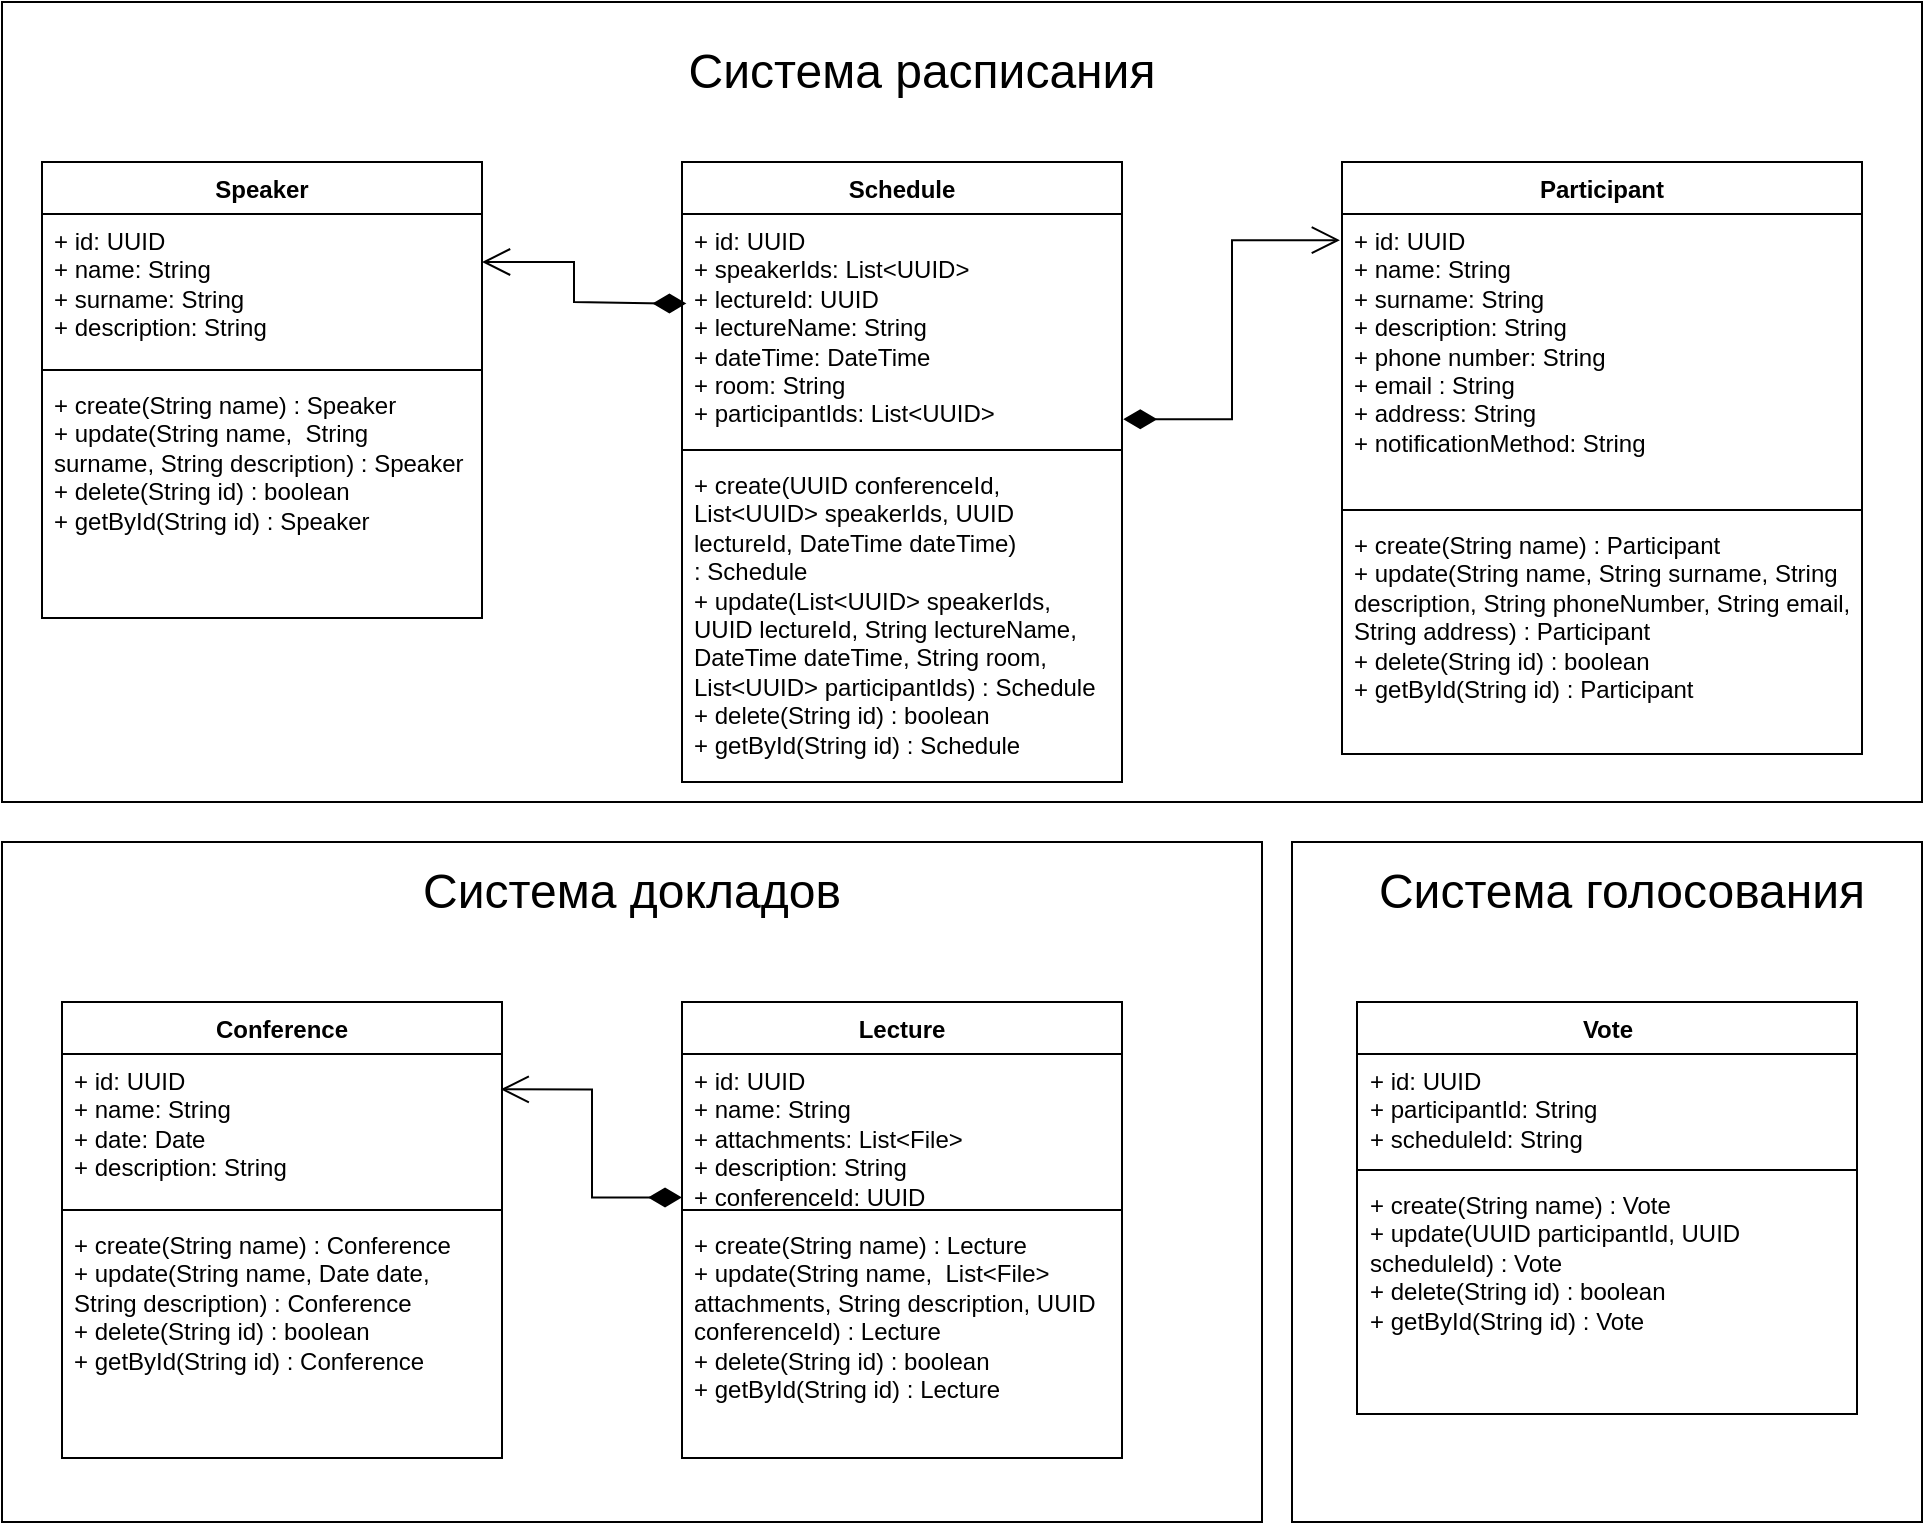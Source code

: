 <mxfile version="24.0.2" type="device">
  <diagram name="Страница — 1" id="fnOiPrnEoTEtQ-_MaOaU">
    <mxGraphModel dx="1719" dy="893" grid="1" gridSize="10" guides="1" tooltips="1" connect="1" arrows="1" fold="1" page="1" pageScale="1" pageWidth="827" pageHeight="1169" math="0" shadow="0">
      <root>
        <mxCell id="0" />
        <mxCell id="1" parent="0" />
        <mxCell id="0mB2jGfSR8IdtGSJnhFy-39" value="" style="html=1;whiteSpace=wrap;" vertex="1" parent="1">
          <mxGeometry x="1295" y="470" width="315" height="340" as="geometry" />
        </mxCell>
        <mxCell id="0mB2jGfSR8IdtGSJnhFy-33" value="" style="html=1;whiteSpace=wrap;" vertex="1" parent="1">
          <mxGeometry x="650" y="50" width="960" height="400" as="geometry" />
        </mxCell>
        <mxCell id="0mB2jGfSR8IdtGSJnhFy-23" value="" style="html=1;whiteSpace=wrap;" vertex="1" parent="1">
          <mxGeometry x="650" y="470" width="630" height="340" as="geometry" />
        </mxCell>
        <mxCell id="0mB2jGfSR8IdtGSJnhFy-3" value="Conference" style="swimlane;fontStyle=1;align=center;verticalAlign=top;childLayout=stackLayout;horizontal=1;startSize=26;horizontalStack=0;resizeParent=1;resizeParentMax=0;resizeLast=0;collapsible=1;marginBottom=0;whiteSpace=wrap;html=1;" vertex="1" parent="1">
          <mxGeometry x="680" y="550" width="220" height="228" as="geometry" />
        </mxCell>
        <mxCell id="0mB2jGfSR8IdtGSJnhFy-4" value="+ id: UUID&lt;br&gt;+ name: String&lt;br&gt;+ date: Date&lt;br&gt;+ description: String" style="text;strokeColor=none;fillColor=none;align=left;verticalAlign=top;spacingLeft=4;spacingRight=4;overflow=hidden;rotatable=0;points=[[0,0.5],[1,0.5]];portConstraint=eastwest;whiteSpace=wrap;html=1;" vertex="1" parent="0mB2jGfSR8IdtGSJnhFy-3">
          <mxGeometry y="26" width="220" height="74" as="geometry" />
        </mxCell>
        <mxCell id="0mB2jGfSR8IdtGSJnhFy-5" value="" style="line;strokeWidth=1;fillColor=none;align=left;verticalAlign=middle;spacingTop=-1;spacingLeft=3;spacingRight=3;rotatable=0;labelPosition=right;points=[];portConstraint=eastwest;strokeColor=inherit;" vertex="1" parent="0mB2jGfSR8IdtGSJnhFy-3">
          <mxGeometry y="100" width="220" height="8" as="geometry" />
        </mxCell>
        <mxCell id="0mB2jGfSR8IdtGSJnhFy-6" value="+ create(String name) : Conference&lt;br&gt;+ update(String name, Date date, String description) : Conference&lt;div&gt;+ delete(String id) : boolean&lt;/div&gt;&lt;div&gt;+ getById(String id) : Conference&lt;/div&gt;" style="text;strokeColor=none;fillColor=none;align=left;verticalAlign=top;spacingLeft=4;spacingRight=4;overflow=hidden;rotatable=0;points=[[0,0.5],[1,0.5]];portConstraint=eastwest;whiteSpace=wrap;html=1;" vertex="1" parent="0mB2jGfSR8IdtGSJnhFy-3">
          <mxGeometry y="108" width="220" height="120" as="geometry" />
        </mxCell>
        <mxCell id="0mB2jGfSR8IdtGSJnhFy-7" value="Lecture" style="swimlane;fontStyle=1;align=center;verticalAlign=top;childLayout=stackLayout;horizontal=1;startSize=26;horizontalStack=0;resizeParent=1;resizeParentMax=0;resizeLast=0;collapsible=1;marginBottom=0;whiteSpace=wrap;html=1;" vertex="1" parent="1">
          <mxGeometry x="990" y="550" width="220" height="228" as="geometry" />
        </mxCell>
        <mxCell id="0mB2jGfSR8IdtGSJnhFy-8" value="+ id: UUID&lt;br&gt;+ name: String&lt;br&gt;+ attachments: List&amp;lt;File&amp;gt;&lt;br&gt;+ description: String&lt;div&gt;+ conferenceId: UUID&lt;/div&gt;" style="text;strokeColor=none;fillColor=none;align=left;verticalAlign=top;spacingLeft=4;spacingRight=4;overflow=hidden;rotatable=0;points=[[0,0.5],[1,0.5]];portConstraint=eastwest;whiteSpace=wrap;html=1;" vertex="1" parent="0mB2jGfSR8IdtGSJnhFy-7">
          <mxGeometry y="26" width="220" height="74" as="geometry" />
        </mxCell>
        <mxCell id="0mB2jGfSR8IdtGSJnhFy-9" value="" style="line;strokeWidth=1;fillColor=none;align=left;verticalAlign=middle;spacingTop=-1;spacingLeft=3;spacingRight=3;rotatable=0;labelPosition=right;points=[];portConstraint=eastwest;strokeColor=inherit;" vertex="1" parent="0mB2jGfSR8IdtGSJnhFy-7">
          <mxGeometry y="100" width="220" height="8" as="geometry" />
        </mxCell>
        <mxCell id="0mB2jGfSR8IdtGSJnhFy-10" value="+ create(String name) :&amp;nbsp;&lt;span style=&quot;text-align: center;&quot;&gt;Lecture&lt;/span&gt;&lt;br&gt;+ update(String name,&amp;nbsp; List&amp;lt;File&amp;gt; attachments, String description, UUID conferenceId) :&amp;nbsp;&lt;span style=&quot;text-align: center;&quot;&gt;Lecture&lt;/span&gt;&lt;div&gt;+ delete(String id) : boolean&lt;/div&gt;&lt;div&gt;+ getById(String id) :&amp;nbsp;&lt;span style=&quot;text-align: center; background-color: initial;&quot;&gt;Lecture&lt;/span&gt;&lt;/div&gt;" style="text;strokeColor=none;fillColor=none;align=left;verticalAlign=top;spacingLeft=4;spacingRight=4;overflow=hidden;rotatable=0;points=[[0,0.5],[1,0.5]];portConstraint=eastwest;whiteSpace=wrap;html=1;" vertex="1" parent="0mB2jGfSR8IdtGSJnhFy-7">
          <mxGeometry y="108" width="220" height="120" as="geometry" />
        </mxCell>
        <mxCell id="0mB2jGfSR8IdtGSJnhFy-11" value="Speaker" style="swimlane;fontStyle=1;align=center;verticalAlign=top;childLayout=stackLayout;horizontal=1;startSize=26;horizontalStack=0;resizeParent=1;resizeParentMax=0;resizeLast=0;collapsible=1;marginBottom=0;whiteSpace=wrap;html=1;" vertex="1" parent="1">
          <mxGeometry x="670" y="130" width="220" height="228" as="geometry" />
        </mxCell>
        <mxCell id="0mB2jGfSR8IdtGSJnhFy-12" value="+ id: UUID&lt;br&gt;+ name: String&lt;div&gt;+ surname: String&lt;br&gt;+ description: String&lt;/div&gt;" style="text;strokeColor=none;fillColor=none;align=left;verticalAlign=top;spacingLeft=4;spacingRight=4;overflow=hidden;rotatable=0;points=[[0,0.5],[1,0.5]];portConstraint=eastwest;whiteSpace=wrap;html=1;" vertex="1" parent="0mB2jGfSR8IdtGSJnhFy-11">
          <mxGeometry y="26" width="220" height="74" as="geometry" />
        </mxCell>
        <mxCell id="0mB2jGfSR8IdtGSJnhFy-13" value="" style="line;strokeWidth=1;fillColor=none;align=left;verticalAlign=middle;spacingTop=-1;spacingLeft=3;spacingRight=3;rotatable=0;labelPosition=right;points=[];portConstraint=eastwest;strokeColor=inherit;" vertex="1" parent="0mB2jGfSR8IdtGSJnhFy-11">
          <mxGeometry y="100" width="220" height="8" as="geometry" />
        </mxCell>
        <mxCell id="0mB2jGfSR8IdtGSJnhFy-14" value="+ create(String name) :&amp;nbsp;&lt;span style=&quot;text-align: center;&quot;&gt;Speaker&lt;/span&gt;&lt;br&gt;+ update(String name,&amp;nbsp; String surname, String description) :&amp;nbsp;&lt;span style=&quot;text-align: center;&quot;&gt;Speaker&lt;/span&gt;&lt;div&gt;+ delete(String id) : boolean&lt;/div&gt;&lt;div&gt;+ getById(String id) :&amp;nbsp;&lt;span style=&quot;text-align: center; background-color: initial;&quot;&gt;Speaker&lt;/span&gt;&lt;/div&gt;" style="text;strokeColor=none;fillColor=none;align=left;verticalAlign=top;spacingLeft=4;spacingRight=4;overflow=hidden;rotatable=0;points=[[0,0.5],[1,0.5]];portConstraint=eastwest;whiteSpace=wrap;html=1;" vertex="1" parent="0mB2jGfSR8IdtGSJnhFy-11">
          <mxGeometry y="108" width="220" height="120" as="geometry" />
        </mxCell>
        <mxCell id="0mB2jGfSR8IdtGSJnhFy-15" value="Schedule" style="swimlane;fontStyle=1;align=center;verticalAlign=top;childLayout=stackLayout;horizontal=1;startSize=26;horizontalStack=0;resizeParent=1;resizeParentMax=0;resizeLast=0;collapsible=1;marginBottom=0;whiteSpace=wrap;html=1;" vertex="1" parent="1">
          <mxGeometry x="990" y="130" width="220" height="310" as="geometry" />
        </mxCell>
        <mxCell id="0mB2jGfSR8IdtGSJnhFy-16" value="+ id: UUID&lt;br&gt;+ speakerIds: List&amp;lt;UUID&amp;gt;&lt;br&gt;+ lectureId: UUID&lt;div&gt;+ lectureName: String&lt;br&gt;&lt;div&gt;+ dateTime: DateTime&lt;br&gt;+ room: String&lt;/div&gt;&lt;/div&gt;&lt;div&gt;+ participantIds:&amp;nbsp;&lt;span style=&quot;background-color: initial;&quot;&gt;List&amp;lt;UUID&amp;gt;&lt;/span&gt;&lt;span style=&quot;background-color: initial;&quot;&gt;&amp;nbsp;&lt;/span&gt;&lt;/div&gt;" style="text;strokeColor=none;fillColor=none;align=left;verticalAlign=top;spacingLeft=4;spacingRight=4;overflow=hidden;rotatable=0;points=[[0,0.5],[1,0.5]];portConstraint=eastwest;whiteSpace=wrap;html=1;" vertex="1" parent="0mB2jGfSR8IdtGSJnhFy-15">
          <mxGeometry y="26" width="220" height="114" as="geometry" />
        </mxCell>
        <mxCell id="0mB2jGfSR8IdtGSJnhFy-17" value="" style="line;strokeWidth=1;fillColor=none;align=left;verticalAlign=middle;spacingTop=-1;spacingLeft=3;spacingRight=3;rotatable=0;labelPosition=right;points=[];portConstraint=eastwest;strokeColor=inherit;" vertex="1" parent="0mB2jGfSR8IdtGSJnhFy-15">
          <mxGeometry y="140" width="220" height="8" as="geometry" />
        </mxCell>
        <mxCell id="0mB2jGfSR8IdtGSJnhFy-18" value="+ create(UUID conferenceId, List&amp;lt;UUID&amp;gt; speakerIds, UUID lectureId, DateTime dateTime) :&amp;nbsp;&lt;span style=&quot;text-align: center;&quot;&gt;Schedule&lt;/span&gt;&lt;br&gt;+ update(List&amp;lt;UUID&amp;gt; speakerIds, UUID lectureId, String lectureName, DateTime dateTime, String room, List&amp;lt;UUID&amp;gt; participantIds) :&amp;nbsp;&lt;span style=&quot;text-align: center;&quot;&gt;Schedule&lt;/span&gt;&lt;div&gt;+ delete(String id) : boolean&lt;/div&gt;&lt;div&gt;+ getById(String id) :&amp;nbsp;&lt;span style=&quot;text-align: center; background-color: initial;&quot;&gt;Schedule&lt;/span&gt;&lt;/div&gt;" style="text;strokeColor=none;fillColor=none;align=left;verticalAlign=top;spacingLeft=4;spacingRight=4;overflow=hidden;rotatable=0;points=[[0,0.5],[1,0.5]];portConstraint=eastwest;whiteSpace=wrap;html=1;" vertex="1" parent="0mB2jGfSR8IdtGSJnhFy-15">
          <mxGeometry y="148" width="220" height="162" as="geometry" />
        </mxCell>
        <mxCell id="0mB2jGfSR8IdtGSJnhFy-24" value="&lt;span style=&quot;font-size: 24px;&quot;&gt;Система докладов&lt;/span&gt;" style="text;html=1;align=center;verticalAlign=middle;whiteSpace=wrap;rounded=0;" vertex="1" parent="1">
          <mxGeometry x="815" y="480" width="300" height="30" as="geometry" />
        </mxCell>
        <mxCell id="0mB2jGfSR8IdtGSJnhFy-25" value="Participant" style="swimlane;fontStyle=1;align=center;verticalAlign=top;childLayout=stackLayout;horizontal=1;startSize=26;horizontalStack=0;resizeParent=1;resizeParentMax=0;resizeLast=0;collapsible=1;marginBottom=0;whiteSpace=wrap;html=1;" vertex="1" parent="1">
          <mxGeometry x="1320" y="130" width="260" height="296" as="geometry" />
        </mxCell>
        <mxCell id="0mB2jGfSR8IdtGSJnhFy-26" value="+ id: UUID&lt;br&gt;+ name: String&lt;br&gt;+ surname: String&lt;br&gt;+ description: String&lt;br&gt;+ phone number: String&lt;br&gt;+ email : String&lt;br&gt;+ address: String&lt;div&gt;+&amp;nbsp;&lt;span style=&quot;background-color: initial;&quot;&gt;notificationMethod: String&lt;/span&gt;&lt;/div&gt;" style="text;strokeColor=none;fillColor=none;align=left;verticalAlign=top;spacingLeft=4;spacingRight=4;overflow=hidden;rotatable=0;points=[[0,0.5],[1,0.5]];portConstraint=eastwest;whiteSpace=wrap;html=1;" vertex="1" parent="0mB2jGfSR8IdtGSJnhFy-25">
          <mxGeometry y="26" width="260" height="144" as="geometry" />
        </mxCell>
        <mxCell id="0mB2jGfSR8IdtGSJnhFy-27" value="" style="line;strokeWidth=1;fillColor=none;align=left;verticalAlign=middle;spacingTop=-1;spacingLeft=3;spacingRight=3;rotatable=0;labelPosition=right;points=[];portConstraint=eastwest;strokeColor=inherit;" vertex="1" parent="0mB2jGfSR8IdtGSJnhFy-25">
          <mxGeometry y="170" width="260" height="8" as="geometry" />
        </mxCell>
        <mxCell id="0mB2jGfSR8IdtGSJnhFy-28" value="+ create(String name) :&amp;nbsp;&lt;span style=&quot;text-align: center;&quot;&gt;Participant&lt;/span&gt;&lt;br&gt;+ update(String name, String surname, String description, String phoneNumber, String email, String address) :&amp;nbsp;&lt;span style=&quot;text-align: center;&quot;&gt;Participant&lt;/span&gt;&lt;div&gt;+ delete(String id) : boolean&lt;/div&gt;&lt;div&gt;+ getById(String id) :&amp;nbsp;&lt;span style=&quot;text-align: center; background-color: initial;&quot;&gt;Participant&lt;/span&gt;&lt;/div&gt;" style="text;strokeColor=none;fillColor=none;align=left;verticalAlign=top;spacingLeft=4;spacingRight=4;overflow=hidden;rotatable=0;points=[[0,0.5],[1,0.5]];portConstraint=eastwest;whiteSpace=wrap;html=1;" vertex="1" parent="0mB2jGfSR8IdtGSJnhFy-25">
          <mxGeometry y="178" width="260" height="118" as="geometry" />
        </mxCell>
        <mxCell id="0mB2jGfSR8IdtGSJnhFy-34" value="&lt;span style=&quot;font-size: 24px;&quot;&gt;Система расписания&lt;/span&gt;" style="text;html=1;align=center;verticalAlign=middle;whiteSpace=wrap;rounded=0;" vertex="1" parent="1">
          <mxGeometry x="960" y="70" width="300" height="30" as="geometry" />
        </mxCell>
        <mxCell id="0mB2jGfSR8IdtGSJnhFy-35" value="Vote" style="swimlane;fontStyle=1;align=center;verticalAlign=top;childLayout=stackLayout;horizontal=1;startSize=26;horizontalStack=0;resizeParent=1;resizeParentMax=0;resizeLast=0;collapsible=1;marginBottom=0;whiteSpace=wrap;html=1;" vertex="1" parent="1">
          <mxGeometry x="1327.5" y="550" width="250" height="206" as="geometry" />
        </mxCell>
        <mxCell id="0mB2jGfSR8IdtGSJnhFy-36" value="+ id: UUID&lt;br&gt;+ participantId: String&lt;br&gt;+ scheduleId: String" style="text;strokeColor=none;fillColor=none;align=left;verticalAlign=top;spacingLeft=4;spacingRight=4;overflow=hidden;rotatable=0;points=[[0,0.5],[1,0.5]];portConstraint=eastwest;whiteSpace=wrap;html=1;" vertex="1" parent="0mB2jGfSR8IdtGSJnhFy-35">
          <mxGeometry y="26" width="250" height="54" as="geometry" />
        </mxCell>
        <mxCell id="0mB2jGfSR8IdtGSJnhFy-37" value="" style="line;strokeWidth=1;fillColor=none;align=left;verticalAlign=middle;spacingTop=-1;spacingLeft=3;spacingRight=3;rotatable=0;labelPosition=right;points=[];portConstraint=eastwest;strokeColor=inherit;" vertex="1" parent="0mB2jGfSR8IdtGSJnhFy-35">
          <mxGeometry y="80" width="250" height="8" as="geometry" />
        </mxCell>
        <mxCell id="0mB2jGfSR8IdtGSJnhFy-38" value="+ create(String name) :&amp;nbsp;&lt;span style=&quot;text-align: center;&quot;&gt;Vote&lt;/span&gt;&lt;br&gt;+ update(UUID participantId, UUID scheduleId) :&amp;nbsp;&lt;span style=&quot;text-align: center;&quot;&gt;Vote&lt;/span&gt;&lt;div&gt;+ delete(String id) : boolean&lt;/div&gt;&lt;div&gt;+ getById(String id) :&amp;nbsp;&lt;span style=&quot;text-align: center; background-color: initial;&quot;&gt;Vote&lt;/span&gt;&lt;/div&gt;" style="text;strokeColor=none;fillColor=none;align=left;verticalAlign=top;spacingLeft=4;spacingRight=4;overflow=hidden;rotatable=0;points=[[0,0.5],[1,0.5]];portConstraint=eastwest;whiteSpace=wrap;html=1;" vertex="1" parent="0mB2jGfSR8IdtGSJnhFy-35">
          <mxGeometry y="88" width="250" height="118" as="geometry" />
        </mxCell>
        <mxCell id="0mB2jGfSR8IdtGSJnhFy-40" value="&lt;span style=&quot;font-size: 24px;&quot;&gt;Система голосования&lt;/span&gt;" style="text;html=1;align=center;verticalAlign=middle;whiteSpace=wrap;rounded=0;" vertex="1" parent="1">
          <mxGeometry x="1310" y="480" width="300" height="30" as="geometry" />
        </mxCell>
        <mxCell id="0mB2jGfSR8IdtGSJnhFy-47" value="" style="endArrow=open;html=1;endSize=12;startArrow=diamondThin;startSize=14;startFill=1;edgeStyle=orthogonalEdgeStyle;align=left;verticalAlign=bottom;rounded=0;exitX=0;exitY=0.969;exitDx=0;exitDy=0;exitPerimeter=0;entryX=0.997;entryY=0.239;entryDx=0;entryDy=0;entryPerimeter=0;" edge="1" parent="1" source="0mB2jGfSR8IdtGSJnhFy-8" target="0mB2jGfSR8IdtGSJnhFy-4">
          <mxGeometry x="-0.558" y="12" relative="1" as="geometry">
            <mxPoint x="1410" y="750" as="sourcePoint" />
            <mxPoint x="1570" y="750" as="targetPoint" />
            <Array as="points">
              <mxPoint x="945" y="648" />
              <mxPoint x="945" y="594" />
            </Array>
            <mxPoint as="offset" />
          </mxGeometry>
        </mxCell>
        <mxCell id="0mB2jGfSR8IdtGSJnhFy-48" value="" style="endArrow=open;html=1;endSize=12;startArrow=diamondThin;startSize=14;startFill=1;edgeStyle=orthogonalEdgeStyle;align=left;verticalAlign=bottom;rounded=0;exitX=0.01;exitY=0.392;exitDx=0;exitDy=0;exitPerimeter=0;entryX=0.997;entryY=0.239;entryDx=0;entryDy=0;entryPerimeter=0;" edge="1" parent="1" source="0mB2jGfSR8IdtGSJnhFy-16">
          <mxGeometry x="-0.558" y="12" relative="1" as="geometry">
            <mxPoint x="981" y="234" as="sourcePoint" />
            <mxPoint x="890" y="180" as="targetPoint" />
            <Array as="points">
              <mxPoint x="981" y="201" />
              <mxPoint x="936" y="200" />
              <mxPoint x="936" y="180" />
            </Array>
            <mxPoint as="offset" />
          </mxGeometry>
        </mxCell>
        <mxCell id="0mB2jGfSR8IdtGSJnhFy-49" value="" style="endArrow=open;html=1;endSize=12;startArrow=diamondThin;startSize=14;startFill=1;edgeStyle=orthogonalEdgeStyle;align=left;verticalAlign=bottom;rounded=0;entryX=-0.004;entryY=0.091;entryDx=0;entryDy=0;entryPerimeter=0;exitX=1.003;exitY=0.9;exitDx=0;exitDy=0;exitPerimeter=0;" edge="1" parent="1" source="0mB2jGfSR8IdtGSJnhFy-16" target="0mB2jGfSR8IdtGSJnhFy-26">
          <mxGeometry x="-1" y="3" relative="1" as="geometry">
            <mxPoint x="710" y="380" as="sourcePoint" />
            <mxPoint x="870" y="380" as="targetPoint" />
          </mxGeometry>
        </mxCell>
      </root>
    </mxGraphModel>
  </diagram>
</mxfile>
